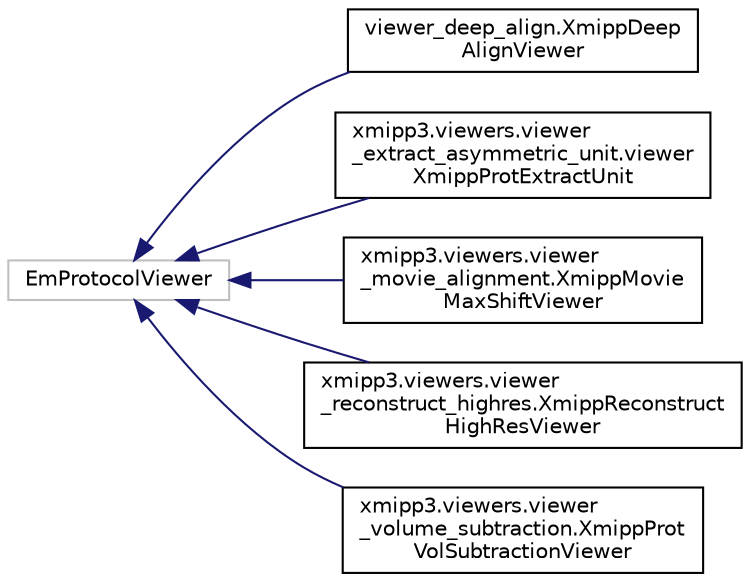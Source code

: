 digraph "Graphical Class Hierarchy"
{
  edge [fontname="Helvetica",fontsize="10",labelfontname="Helvetica",labelfontsize="10"];
  node [fontname="Helvetica",fontsize="10",shape=record];
  rankdir="LR";
  Node507 [label="EmProtocolViewer",height=0.2,width=0.4,color="grey75", fillcolor="white", style="filled"];
  Node507 -> Node0 [dir="back",color="midnightblue",fontsize="10",style="solid",fontname="Helvetica"];
  Node0 [label="viewer_deep_align.XmippDeep\lAlignViewer",height=0.2,width=0.4,color="black", fillcolor="white", style="filled",URL="$classviewer__deep__align_1_1XmippDeepAlignViewer.html"];
  Node507 -> Node509 [dir="back",color="midnightblue",fontsize="10",style="solid",fontname="Helvetica"];
  Node509 [label="xmipp3.viewers.viewer\l_extract_asymmetric_unit.viewer\lXmippProtExtractUnit",height=0.2,width=0.4,color="black", fillcolor="white", style="filled",URL="$classxmipp3_1_1viewers_1_1viewer__extract__asymmetric__unit_1_1viewerXmippProtExtractUnit.html"];
  Node507 -> Node510 [dir="back",color="midnightblue",fontsize="10",style="solid",fontname="Helvetica"];
  Node510 [label="xmipp3.viewers.viewer\l_movie_alignment.XmippMovie\lMaxShiftViewer",height=0.2,width=0.4,color="black", fillcolor="white", style="filled",URL="$classxmipp3_1_1viewers_1_1viewer__movie__alignment_1_1XmippMovieMaxShiftViewer.html"];
  Node507 -> Node511 [dir="back",color="midnightblue",fontsize="10",style="solid",fontname="Helvetica"];
  Node511 [label="xmipp3.viewers.viewer\l_reconstruct_highres.XmippReconstruct\lHighResViewer",height=0.2,width=0.4,color="black", fillcolor="white", style="filled",URL="$classxmipp3_1_1viewers_1_1viewer__reconstruct__highres_1_1XmippReconstructHighResViewer.html"];
  Node507 -> Node512 [dir="back",color="midnightblue",fontsize="10",style="solid",fontname="Helvetica"];
  Node512 [label="xmipp3.viewers.viewer\l_volume_subtraction.XmippProt\lVolSubtractionViewer",height=0.2,width=0.4,color="black", fillcolor="white", style="filled",URL="$classxmipp3_1_1viewers_1_1viewer__volume__subtraction_1_1XmippProtVolSubtractionViewer.html"];
}
